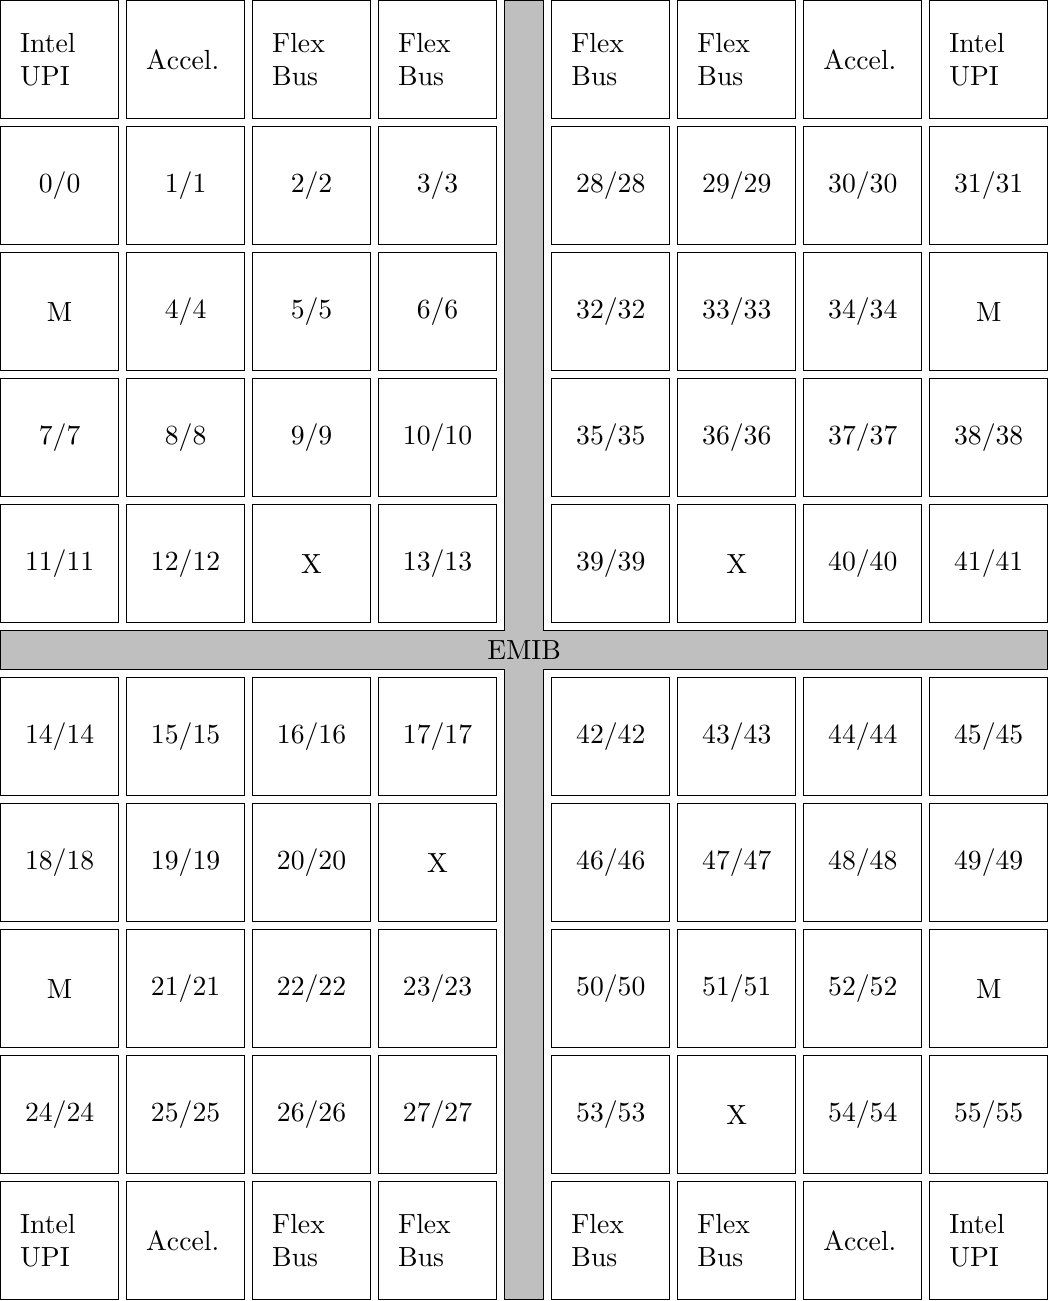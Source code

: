 \documentclass{standalone}
\usepackage{tikz}

\begin{document}
\begin{tikzpicture}
\node[draw,text width=1cm,minimum height=1.5cm,minimum width=1.5cm,anchor=center] at (0.0,15.0) {Intel UPI};
\node[draw,text width=1cm,minimum height=1.5cm,minimum width=1.5cm,anchor=center] at (1.6,15.0) {Accel.};
\node[draw,text width=1cm,minimum height=1.5cm,minimum width=1.5cm,anchor=center] at (3.2,15.0) {Flex Bus};
\node[draw,text width=1cm,minimum height=1.5cm,minimum width=1.5cm,anchor=center] at (4.8,15.0) {Flex Bus};
\node[draw,minimum height=1.5cm,minimum width=1.5cm,anchor=center] at (0.0,8.6) {11/11};
\node[draw,minimum height=1.5cm,minimum width=1.5cm,anchor=center] at (0.0,10.2) {7/7};
\node[draw,minimum height=1.5cm,minimum width=1.5cm,anchor=center] at (0.0,11.8) {M};
\node[draw,minimum height=1.5cm,minimum width=1.5cm,anchor=center] at (0.0,13.4) {0/0};
\node[draw,minimum height=1.5cm,minimum width=1.5cm,anchor=center] at (1.6,8.6) {12/12};
\node[draw,minimum height=1.5cm,minimum width=1.5cm,anchor=center] at (1.6,10.2) {8/8};
\node[draw,minimum height=1.5cm,minimum width=1.5cm,anchor=center] at (1.6,11.8) {4/4};
\node[draw,minimum height=1.5cm,minimum width=1.5cm,anchor=center] at (1.6,13.4) {1/1};
\node[draw,minimum height=1.5cm,minimum width=1.5cm,anchor=center] at (3.2,8.6) {X};
\node[draw,minimum height=1.5cm,minimum width=1.5cm,anchor=center] at (3.2,10.2) {9/9};
\node[draw,minimum height=1.5cm,minimum width=1.5cm,anchor=center] at (3.2,11.8) {5/5};
\node[draw,minimum height=1.5cm,minimum width=1.5cm,anchor=center] at (3.2,13.4) {2/2};
\node[draw,minimum height=1.5cm,minimum width=1.5cm,anchor=center] at (4.8,8.6) {13/13};
\node[draw,minimum height=1.5cm,minimum width=1.5cm,anchor=center] at (4.8,10.2) {10/10};
\node[draw,minimum height=1.5cm,minimum width=1.5cm,anchor=center] at (4.8,11.8) {6/6};
\node[draw,minimum height=1.5cm,minimum width=1.5cm,anchor=center] at (4.8,13.4) {3/3};
\node[draw,text width=1cm,minimum height=1.5cm,minimum width=1.5cm,anchor=center] at (0.0,0.0) {Intel UPI};
\node[draw,text width=1cm,minimum height=1.5cm,minimum width=1.5cm,anchor=center] at (1.6,0.0) {Accel.};
\node[draw,text width=1cm,minimum height=1.5cm,minimum width=1.5cm,anchor=center] at (3.2,0.0) {Flex Bus};
\node[draw,text width=1cm,minimum height=1.5cm,minimum width=1.5cm,anchor=center] at (4.8,0.0) {Flex Bus};
\node[draw,minimum height=1.5cm,minimum width=1.5cm,anchor=center] at (0.0,1.6) {24/24};
\node[draw,minimum height=1.5cm,minimum width=1.5cm,anchor=center] at (0.0,3.2) {M};
\node[draw,minimum height=1.5cm,minimum width=1.5cm,anchor=center] at (0.0,4.8) {18/18};
\node[draw,minimum height=1.5cm,minimum width=1.5cm,anchor=center] at (0.0,6.4) {14/14};
\node[draw,minimum height=1.5cm,minimum width=1.5cm,anchor=center] at (1.6,1.6) {25/25};
\node[draw,minimum height=1.5cm,minimum width=1.5cm,anchor=center] at (1.6,3.2) {21/21};
\node[draw,minimum height=1.5cm,minimum width=1.5cm,anchor=center] at (1.6,4.8) {19/19};
\node[draw,minimum height=1.5cm,minimum width=1.5cm,anchor=center] at (1.6,6.4) {15/15};
\node[draw,minimum height=1.5cm,minimum width=1.5cm,anchor=center] at (3.2,1.6) {26/26};
\node[draw,minimum height=1.5cm,minimum width=1.5cm,anchor=center] at (3.2,3.2) {22/22};
\node[draw,minimum height=1.5cm,minimum width=1.5cm,anchor=center] at (3.2,4.8) {20/20};
\node[draw,minimum height=1.5cm,minimum width=1.5cm,anchor=center] at (3.2,6.4) {16/16};
\node[draw,minimum height=1.5cm,minimum width=1.5cm,anchor=center] at (4.8,1.6) {27/27};
\node[draw,minimum height=1.5cm,minimum width=1.5cm,anchor=center] at (4.8,3.2) {23/23};
\node[draw,minimum height=1.5cm,minimum width=1.5cm,anchor=center] at (4.8,4.8) {X};
\node[draw,minimum height=1.5cm,minimum width=1.5cm,anchor=center] at (4.8,6.4) {17/17};
\node[draw,text width=1cm,minimum height=1.5cm,minimum width=1.5cm,anchor=center] at (11.8,15.0) {Intel UPI};
\node[draw,text width=1cm,minimum height=1.5cm,minimum width=1.5cm,anchor=center] at (10.2,15.0) {Accel.};
\node[draw,text width=1cm,minimum height=1.5cm,minimum width=1.5cm,anchor=center] at (8.6,15.0) {Flex Bus};
\node[draw,text width=1cm,minimum height=1.5cm,minimum width=1.5cm,anchor=center] at (7.0,15.0) {Flex Bus};
\node[draw,minimum height=1.5cm,minimum width=1.5cm,anchor=center] at (7.0,8.6) {39/39};
\node[draw,minimum height=1.5cm,minimum width=1.5cm,anchor=center] at (7.0,10.2) {35/35};
\node[draw,minimum height=1.5cm,minimum width=1.5cm,anchor=center] at (7.0,11.8) {32/32};
\node[draw,minimum height=1.5cm,minimum width=1.5cm,anchor=center] at (7.0,13.4) {28/28};
\node[draw,minimum height=1.5cm,minimum width=1.5cm,anchor=center] at (8.6,8.6) {X};
\node[draw,minimum height=1.5cm,minimum width=1.5cm,anchor=center] at (8.6,10.2) {36/36};
\node[draw,minimum height=1.5cm,minimum width=1.5cm,anchor=center] at (8.6,11.8) {33/33};
\node[draw,minimum height=1.5cm,minimum width=1.5cm,anchor=center] at (8.6,13.4) {29/29};
\node[draw,minimum height=1.5cm,minimum width=1.5cm,anchor=center] at (10.2,8.6) {40/40};
\node[draw,minimum height=1.5cm,minimum width=1.5cm,anchor=center] at (10.2,10.2) {37/37};
\node[draw,minimum height=1.5cm,minimum width=1.5cm,anchor=center] at (10.2,11.8) {34/34};
\node[draw,minimum height=1.5cm,minimum width=1.5cm,anchor=center] at (10.2,13.4) {30/30};
\node[draw,minimum height=1.5cm,minimum width=1.5cm,anchor=center] at (11.8,8.6) {41/41};
\node[draw,minimum height=1.5cm,minimum width=1.5cm,anchor=center] at (11.8,10.2) {38/38};
\node[draw,minimum height=1.5cm,minimum width=1.5cm,anchor=center] at (11.8,11.8) {M};
\node[draw,minimum height=1.5cm,minimum width=1.5cm,anchor=center] at (11.8,13.4) {31/31};
\node[draw,text width=1cm,minimum height=1.5cm,minimum width=1.5cm,anchor=center] at (11.8,0.0) {Intel UPI};
\node[draw,text width=1cm,minimum height=1.5cm,minimum width=1.5cm,anchor=center] at (10.2,0.0) {Accel.};
\node[draw,text width=1cm,minimum height=1.5cm,minimum width=1.5cm,anchor=center] at (8.6,0.0) {Flex Bus};
\node[draw,text width=1cm,minimum height=1.5cm,minimum width=1.5cm,anchor=center] at (7.0,0.0) {Flex Bus};
\node[draw,minimum height=1.5cm,minimum width=1.5cm,anchor=center] at (7.0,1.6) {53/53};
\node[draw,minimum height=1.5cm,minimum width=1.5cm,anchor=center] at (7.0,3.2) {50/50};
\node[draw,minimum height=1.5cm,minimum width=1.5cm,anchor=center] at (7.0,4.8) {46/46};
\node[draw,minimum height=1.5cm,minimum width=1.5cm,anchor=center] at (7.0,6.4) {42/42};
\node[draw,minimum height=1.5cm,minimum width=1.5cm,anchor=center] at (8.6,1.6) {X};
\node[draw,minimum height=1.5cm,minimum width=1.5cm,anchor=center] at (8.6,3.2) {51/51};
\node[draw,minimum height=1.5cm,minimum width=1.5cm,anchor=center] at (8.6,4.8) {47/47};
\node[draw,minimum height=1.5cm,minimum width=1.5cm,anchor=center] at (8.6,6.4) {43/43};
\node[draw,minimum height=1.5cm,minimum width=1.5cm,anchor=center] at (10.2,1.6) {54/54};
\node[draw,minimum height=1.5cm,minimum width=1.5cm,anchor=center] at (10.2,3.2) {52/52};
\node[draw,minimum height=1.5cm,minimum width=1.5cm,anchor=center] at (10.2,4.8) {48/48};
\node[draw,minimum height=1.5cm,minimum width=1.5cm,anchor=center] at (10.2,6.4) {44/44};
\node[draw,minimum height=1.5cm,minimum width=1.5cm,anchor=center] at (11.8,1.6) {55/55};
\node[draw,minimum height=1.5cm,minimum width=1.5cm,anchor=center] at (11.8,3.2) {M};
\node[draw,minimum height=1.5cm,minimum width=1.5cm,anchor=center] at (11.8,4.8) {49/49};
\node[draw,minimum height=1.5cm,minimum width=1.5cm,anchor=center] at (11.8,6.4) {45/45};
\draw[fill=lightgray]
          (-0.75,7.25) -- (5.65,7.25) -- (5.65,-0.75)
          -- (6.15,-0.75) -- (6.15,7.25)
          -- (12.55,7.25) -- (12.55,7.75)
          -- (6.15,7.75) -- (6.15,15.75)
          -- (5.65,15.75) -- (5.65,7.75)
          -- (-0.75,7.75) -- (-0.75,7.25);

          \node[] at (5.9,7.5){EMIB};

\end{tikzpicture}
\end{document}
